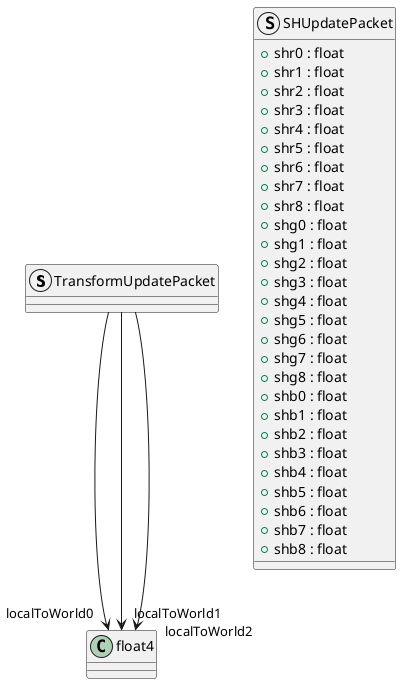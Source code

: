 @startuml
struct TransformUpdatePacket {
}
struct SHUpdatePacket {
    + shr0 : float
    + shr1 : float
    + shr2 : float
    + shr3 : float
    + shr4 : float
    + shr5 : float
    + shr6 : float
    + shr7 : float
    + shr8 : float
    + shg0 : float
    + shg1 : float
    + shg2 : float
    + shg3 : float
    + shg4 : float
    + shg5 : float
    + shg6 : float
    + shg7 : float
    + shg8 : float
    + shb0 : float
    + shb1 : float
    + shb2 : float
    + shb3 : float
    + shb4 : float
    + shb5 : float
    + shb6 : float
    + shb7 : float
    + shb8 : float
}
TransformUpdatePacket --> "localToWorld0" float4
TransformUpdatePacket --> "localToWorld1" float4
TransformUpdatePacket --> "localToWorld2" float4
@enduml
